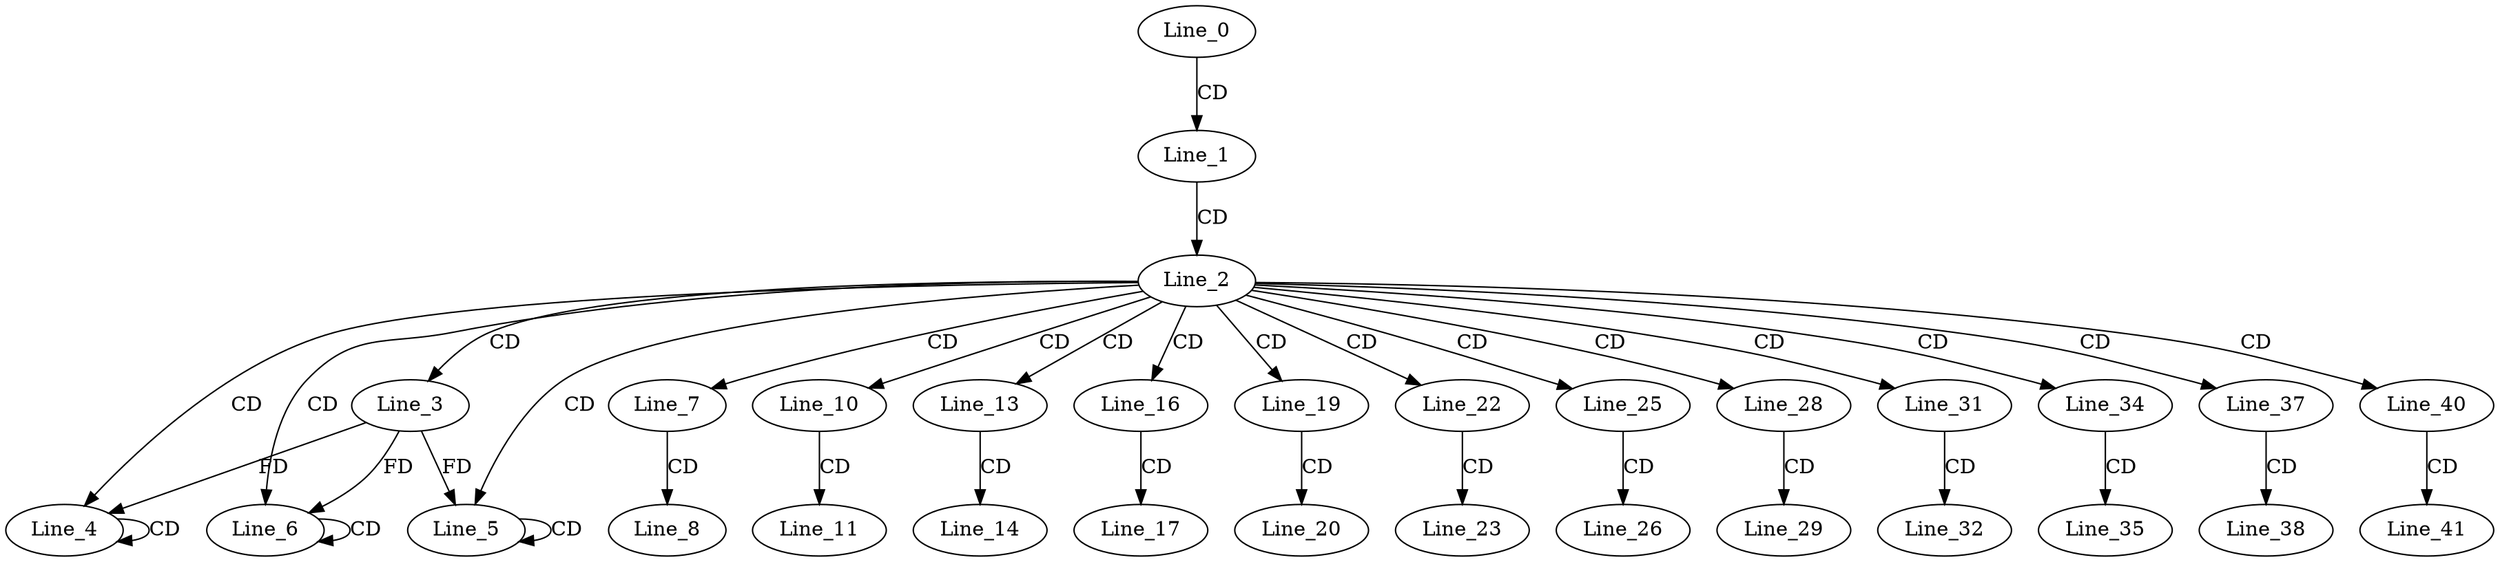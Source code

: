 digraph G {
  Line_0;
  Line_1;
  Line_2;
  Line_3;
  Line_4;
  Line_4;
  Line_5;
  Line_5;
  Line_6;
  Line_6;
  Line_7;
  Line_8;
  Line_10;
  Line_11;
  Line_13;
  Line_14;
  Line_16;
  Line_17;
  Line_19;
  Line_20;
  Line_22;
  Line_23;
  Line_25;
  Line_26;
  Line_28;
  Line_29;
  Line_31;
  Line_32;
  Line_34;
  Line_35;
  Line_37;
  Line_38;
  Line_40;
  Line_41;
  Line_0 -> Line_1 [ label="CD" ];
  Line_1 -> Line_2 [ label="CD" ];
  Line_2 -> Line_3 [ label="CD" ];
  Line_2 -> Line_4 [ label="CD" ];
  Line_4 -> Line_4 [ label="CD" ];
  Line_3 -> Line_4 [ label="FD" ];
  Line_2 -> Line_5 [ label="CD" ];
  Line_5 -> Line_5 [ label="CD" ];
  Line_3 -> Line_5 [ label="FD" ];
  Line_2 -> Line_6 [ label="CD" ];
  Line_6 -> Line_6 [ label="CD" ];
  Line_3 -> Line_6 [ label="FD" ];
  Line_2 -> Line_7 [ label="CD" ];
  Line_7 -> Line_8 [ label="CD" ];
  Line_2 -> Line_10 [ label="CD" ];
  Line_10 -> Line_11 [ label="CD" ];
  Line_2 -> Line_13 [ label="CD" ];
  Line_13 -> Line_14 [ label="CD" ];
  Line_2 -> Line_16 [ label="CD" ];
  Line_16 -> Line_17 [ label="CD" ];
  Line_2 -> Line_19 [ label="CD" ];
  Line_19 -> Line_20 [ label="CD" ];
  Line_2 -> Line_22 [ label="CD" ];
  Line_22 -> Line_23 [ label="CD" ];
  Line_2 -> Line_25 [ label="CD" ];
  Line_25 -> Line_26 [ label="CD" ];
  Line_2 -> Line_28 [ label="CD" ];
  Line_28 -> Line_29 [ label="CD" ];
  Line_2 -> Line_31 [ label="CD" ];
  Line_31 -> Line_32 [ label="CD" ];
  Line_2 -> Line_34 [ label="CD" ];
  Line_34 -> Line_35 [ label="CD" ];
  Line_2 -> Line_37 [ label="CD" ];
  Line_37 -> Line_38 [ label="CD" ];
  Line_2 -> Line_40 [ label="CD" ];
  Line_40 -> Line_41 [ label="CD" ];
}
